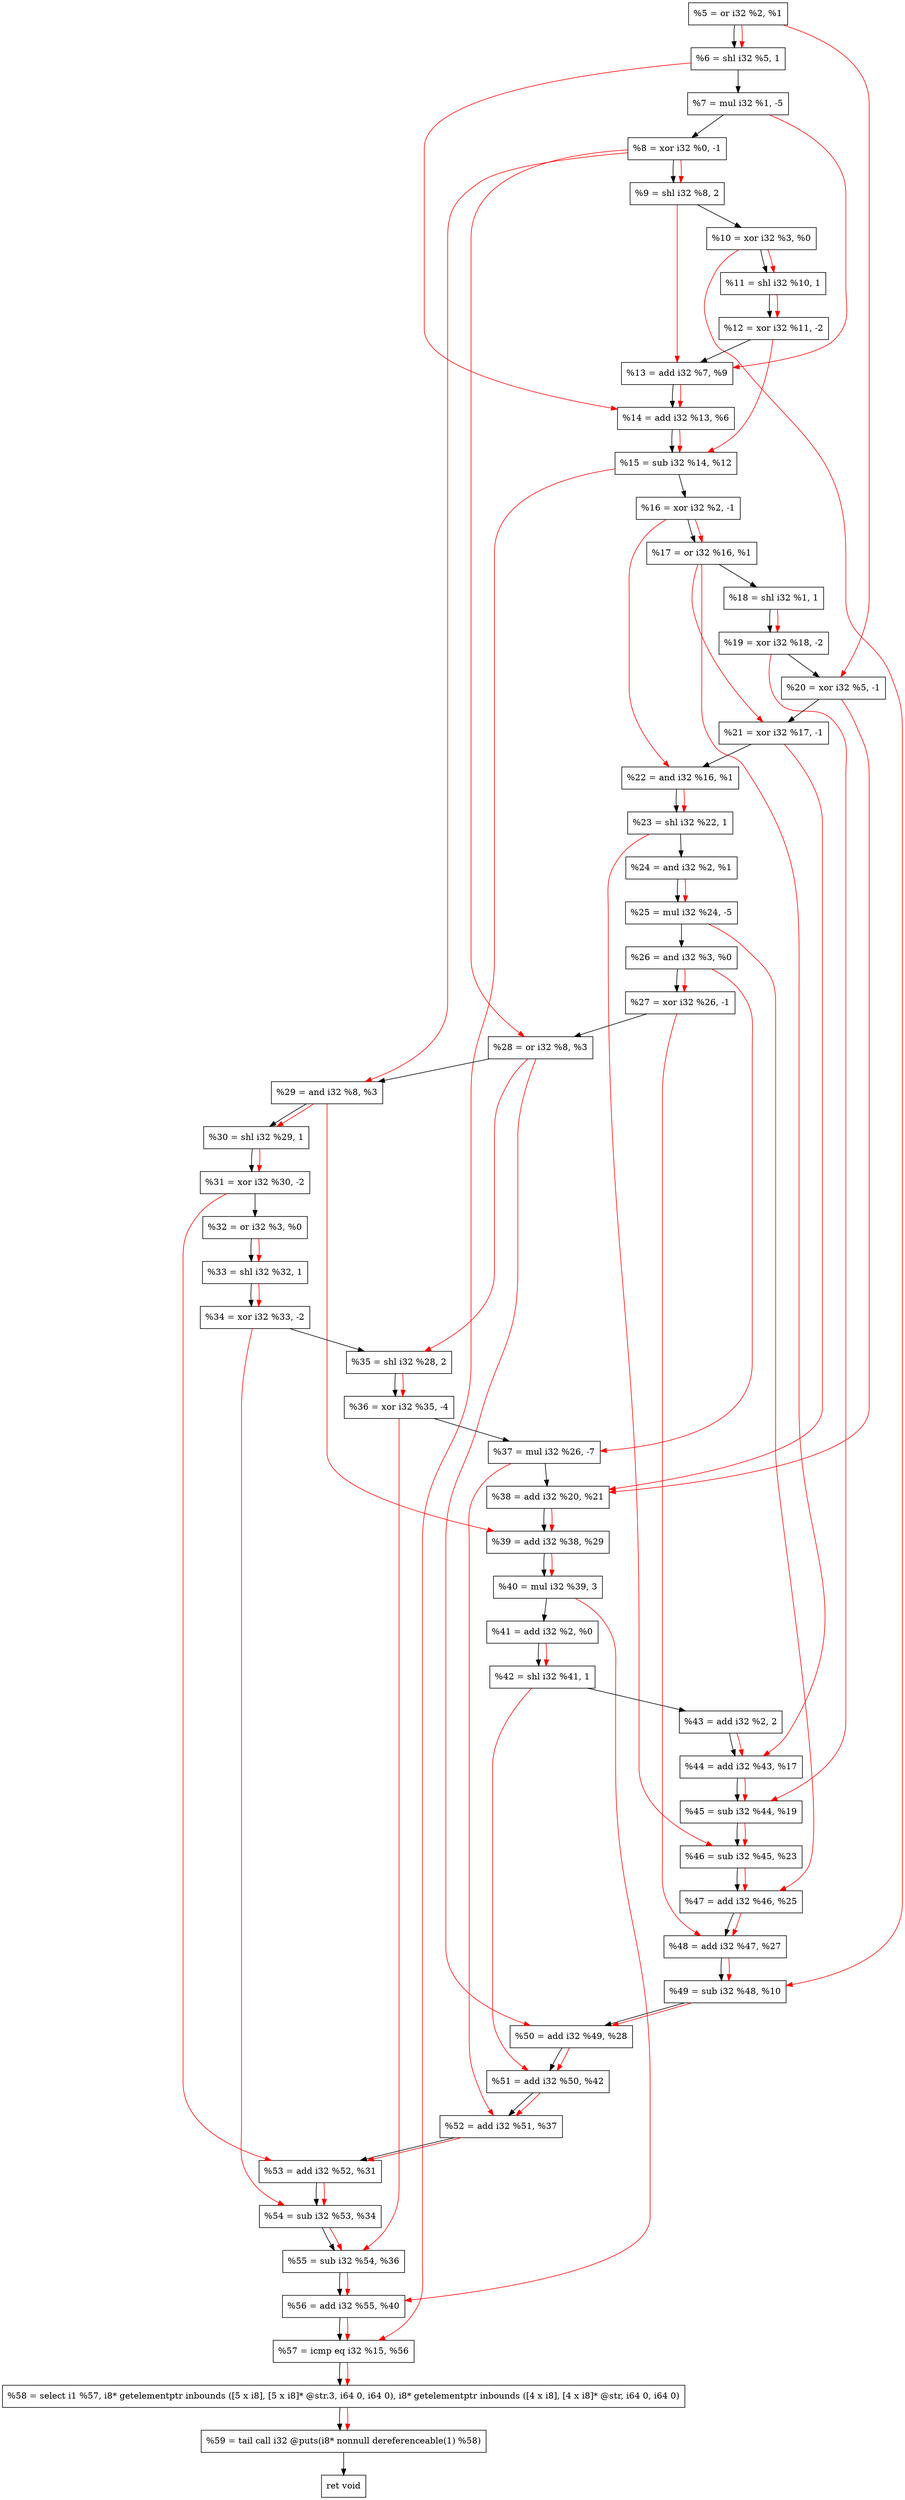 digraph "DFG for'crackme' function" {
	Node0xae27d0[shape=record, label="  %5 = or i32 %2, %1"];
	Node0xae2e50[shape=record, label="  %6 = shl i32 %5, 1"];
	Node0xae2ef0[shape=record, label="  %7 = mul i32 %1, -5"];
	Node0xae2f90[shape=record, label="  %8 = xor i32 %0, -1"];
	Node0xae3030[shape=record, label="  %9 = shl i32 %8, 2"];
	Node0xae30a0[shape=record, label="  %10 = xor i32 %3, %0"];
	Node0xae3110[shape=record, label="  %11 = shl i32 %10, 1"];
	Node0xae31b0[shape=record, label="  %12 = xor i32 %11, -2"];
	Node0xae3220[shape=record, label="  %13 = add i32 %7, %9"];
	Node0xae3290[shape=record, label="  %14 = add i32 %13, %6"];
	Node0xae3300[shape=record, label="  %15 = sub i32 %14, %12"];
	Node0xae3370[shape=record, label="  %16 = xor i32 %2, -1"];
	Node0xae33e0[shape=record, label="  %17 = or i32 %16, %1"];
	Node0xae3450[shape=record, label="  %18 = shl i32 %1, 1"];
	Node0xae34c0[shape=record, label="  %19 = xor i32 %18, -2"];
	Node0xae3530[shape=record, label="  %20 = xor i32 %5, -1"];
	Node0xae35a0[shape=record, label="  %21 = xor i32 %17, -1"];
	Node0xae3610[shape=record, label="  %22 = and i32 %16, %1"];
	Node0xae3680[shape=record, label="  %23 = shl i32 %22, 1"];
	Node0xae36f0[shape=record, label="  %24 = and i32 %2, %1"];
	Node0xae3760[shape=record, label="  %25 = mul i32 %24, -5"];
	Node0xae37d0[shape=record, label="  %26 = and i32 %3, %0"];
	Node0xae3840[shape=record, label="  %27 = xor i32 %26, -1"];
	Node0xae38b0[shape=record, label="  %28 = or i32 %8, %3"];
	Node0xae3920[shape=record, label="  %29 = and i32 %8, %3"];
	Node0xae3990[shape=record, label="  %30 = shl i32 %29, 1"];
	Node0xae3a00[shape=record, label="  %31 = xor i32 %30, -2"];
	Node0xae3a70[shape=record, label="  %32 = or i32 %3, %0"];
	Node0xae3cf0[shape=record, label="  %33 = shl i32 %32, 1"];
	Node0xae3d60[shape=record, label="  %34 = xor i32 %33, -2"];
	Node0xae3dd0[shape=record, label="  %35 = shl i32 %28, 2"];
	Node0xae3e70[shape=record, label="  %36 = xor i32 %35, -4"];
	Node0xae3f10[shape=record, label="  %37 = mul i32 %26, -7"];
	Node0xae3f80[shape=record, label="  %38 = add i32 %20, %21"];
	Node0xae3ff0[shape=record, label="  %39 = add i32 %38, %29"];
	Node0xae4090[shape=record, label="  %40 = mul i32 %39, 3"];
	Node0xae4100[shape=record, label="  %41 = add i32 %2, %0"];
	Node0xae4170[shape=record, label="  %42 = shl i32 %41, 1"];
	Node0xae41e0[shape=record, label="  %43 = add i32 %2, 2"];
	Node0xae4250[shape=record, label="  %44 = add i32 %43, %17"];
	Node0xae42c0[shape=record, label="  %45 = sub i32 %44, %19"];
	Node0xae4330[shape=record, label="  %46 = sub i32 %45, %23"];
	Node0xae43a0[shape=record, label="  %47 = add i32 %46, %25"];
	Node0xae4410[shape=record, label="  %48 = add i32 %47, %27"];
	Node0xae4480[shape=record, label="  %49 = sub i32 %48, %10"];
	Node0xae44f0[shape=record, label="  %50 = add i32 %49, %28"];
	Node0xae4560[shape=record, label="  %51 = add i32 %50, %42"];
	Node0xae45d0[shape=record, label="  %52 = add i32 %51, %37"];
	Node0xae4640[shape=record, label="  %53 = add i32 %52, %31"];
	Node0xae46b0[shape=record, label="  %54 = sub i32 %53, %34"];
	Node0xae4720[shape=record, label="  %55 = sub i32 %54, %36"];
	Node0xae4790[shape=record, label="  %56 = add i32 %55, %40"];
	Node0xae4800[shape=record, label="  %57 = icmp eq i32 %15, %56"];
	Node0xa83268[shape=record, label="  %58 = select i1 %57, i8* getelementptr inbounds ([5 x i8], [5 x i8]* @str.3, i64 0, i64 0), i8* getelementptr inbounds ([4 x i8], [4 x i8]* @str, i64 0, i64 0)"];
	Node0xae4ca0[shape=record, label="  %59 = tail call i32 @puts(i8* nonnull dereferenceable(1) %58)"];
	Node0xae4cf0[shape=record, label="  ret void"];
	Node0xae27d0 -> Node0xae2e50;
	Node0xae2e50 -> Node0xae2ef0;
	Node0xae2ef0 -> Node0xae2f90;
	Node0xae2f90 -> Node0xae3030;
	Node0xae3030 -> Node0xae30a0;
	Node0xae30a0 -> Node0xae3110;
	Node0xae3110 -> Node0xae31b0;
	Node0xae31b0 -> Node0xae3220;
	Node0xae3220 -> Node0xae3290;
	Node0xae3290 -> Node0xae3300;
	Node0xae3300 -> Node0xae3370;
	Node0xae3370 -> Node0xae33e0;
	Node0xae33e0 -> Node0xae3450;
	Node0xae3450 -> Node0xae34c0;
	Node0xae34c0 -> Node0xae3530;
	Node0xae3530 -> Node0xae35a0;
	Node0xae35a0 -> Node0xae3610;
	Node0xae3610 -> Node0xae3680;
	Node0xae3680 -> Node0xae36f0;
	Node0xae36f0 -> Node0xae3760;
	Node0xae3760 -> Node0xae37d0;
	Node0xae37d0 -> Node0xae3840;
	Node0xae3840 -> Node0xae38b0;
	Node0xae38b0 -> Node0xae3920;
	Node0xae3920 -> Node0xae3990;
	Node0xae3990 -> Node0xae3a00;
	Node0xae3a00 -> Node0xae3a70;
	Node0xae3a70 -> Node0xae3cf0;
	Node0xae3cf0 -> Node0xae3d60;
	Node0xae3d60 -> Node0xae3dd0;
	Node0xae3dd0 -> Node0xae3e70;
	Node0xae3e70 -> Node0xae3f10;
	Node0xae3f10 -> Node0xae3f80;
	Node0xae3f80 -> Node0xae3ff0;
	Node0xae3ff0 -> Node0xae4090;
	Node0xae4090 -> Node0xae4100;
	Node0xae4100 -> Node0xae4170;
	Node0xae4170 -> Node0xae41e0;
	Node0xae41e0 -> Node0xae4250;
	Node0xae4250 -> Node0xae42c0;
	Node0xae42c0 -> Node0xae4330;
	Node0xae4330 -> Node0xae43a0;
	Node0xae43a0 -> Node0xae4410;
	Node0xae4410 -> Node0xae4480;
	Node0xae4480 -> Node0xae44f0;
	Node0xae44f0 -> Node0xae4560;
	Node0xae4560 -> Node0xae45d0;
	Node0xae45d0 -> Node0xae4640;
	Node0xae4640 -> Node0xae46b0;
	Node0xae46b0 -> Node0xae4720;
	Node0xae4720 -> Node0xae4790;
	Node0xae4790 -> Node0xae4800;
	Node0xae4800 -> Node0xa83268;
	Node0xa83268 -> Node0xae4ca0;
	Node0xae4ca0 -> Node0xae4cf0;
edge [color=red]
	Node0xae27d0 -> Node0xae2e50;
	Node0xae2f90 -> Node0xae3030;
	Node0xae30a0 -> Node0xae3110;
	Node0xae3110 -> Node0xae31b0;
	Node0xae2ef0 -> Node0xae3220;
	Node0xae3030 -> Node0xae3220;
	Node0xae3220 -> Node0xae3290;
	Node0xae2e50 -> Node0xae3290;
	Node0xae3290 -> Node0xae3300;
	Node0xae31b0 -> Node0xae3300;
	Node0xae3370 -> Node0xae33e0;
	Node0xae3450 -> Node0xae34c0;
	Node0xae27d0 -> Node0xae3530;
	Node0xae33e0 -> Node0xae35a0;
	Node0xae3370 -> Node0xae3610;
	Node0xae3610 -> Node0xae3680;
	Node0xae36f0 -> Node0xae3760;
	Node0xae37d0 -> Node0xae3840;
	Node0xae2f90 -> Node0xae38b0;
	Node0xae2f90 -> Node0xae3920;
	Node0xae3920 -> Node0xae3990;
	Node0xae3990 -> Node0xae3a00;
	Node0xae3a70 -> Node0xae3cf0;
	Node0xae3cf0 -> Node0xae3d60;
	Node0xae38b0 -> Node0xae3dd0;
	Node0xae3dd0 -> Node0xae3e70;
	Node0xae37d0 -> Node0xae3f10;
	Node0xae3530 -> Node0xae3f80;
	Node0xae35a0 -> Node0xae3f80;
	Node0xae3f80 -> Node0xae3ff0;
	Node0xae3920 -> Node0xae3ff0;
	Node0xae3ff0 -> Node0xae4090;
	Node0xae4100 -> Node0xae4170;
	Node0xae41e0 -> Node0xae4250;
	Node0xae33e0 -> Node0xae4250;
	Node0xae4250 -> Node0xae42c0;
	Node0xae34c0 -> Node0xae42c0;
	Node0xae42c0 -> Node0xae4330;
	Node0xae3680 -> Node0xae4330;
	Node0xae4330 -> Node0xae43a0;
	Node0xae3760 -> Node0xae43a0;
	Node0xae43a0 -> Node0xae4410;
	Node0xae3840 -> Node0xae4410;
	Node0xae4410 -> Node0xae4480;
	Node0xae30a0 -> Node0xae4480;
	Node0xae4480 -> Node0xae44f0;
	Node0xae38b0 -> Node0xae44f0;
	Node0xae44f0 -> Node0xae4560;
	Node0xae4170 -> Node0xae4560;
	Node0xae4560 -> Node0xae45d0;
	Node0xae3f10 -> Node0xae45d0;
	Node0xae45d0 -> Node0xae4640;
	Node0xae3a00 -> Node0xae4640;
	Node0xae4640 -> Node0xae46b0;
	Node0xae3d60 -> Node0xae46b0;
	Node0xae46b0 -> Node0xae4720;
	Node0xae3e70 -> Node0xae4720;
	Node0xae4720 -> Node0xae4790;
	Node0xae4090 -> Node0xae4790;
	Node0xae3300 -> Node0xae4800;
	Node0xae4790 -> Node0xae4800;
	Node0xae4800 -> Node0xa83268;
	Node0xa83268 -> Node0xae4ca0;
}
